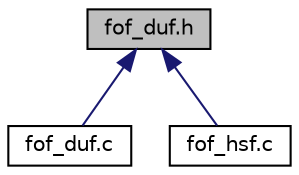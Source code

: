 digraph "fof_duf.h"
{
  edge [fontname="Helvetica",fontsize="10",labelfontname="Helvetica",labelfontsize="10"];
  node [fontname="Helvetica",fontsize="10",shape=record];
  Node1 [label="fof_duf.h",height=0.2,width=0.4,color="black", fillcolor="grey75", style="filled", fontcolor="black"];
  Node1 -> Node2 [dir="back",color="midnightblue",fontsize="10",style="solid",fontname="Helvetica"];
  Node2 [label="fof_duf.c",height=0.2,width=0.4,color="black", fillcolor="white", style="filled",URL="$fof__duf_8c.html"];
  Node1 -> Node3 [dir="back",color="midnightblue",fontsize="10",style="solid",fontname="Helvetica"];
  Node3 [label="fof_hsf.c",height=0.2,width=0.4,color="black", fillcolor="white", style="filled",URL="$fof__hsf_8c.html"];
}
